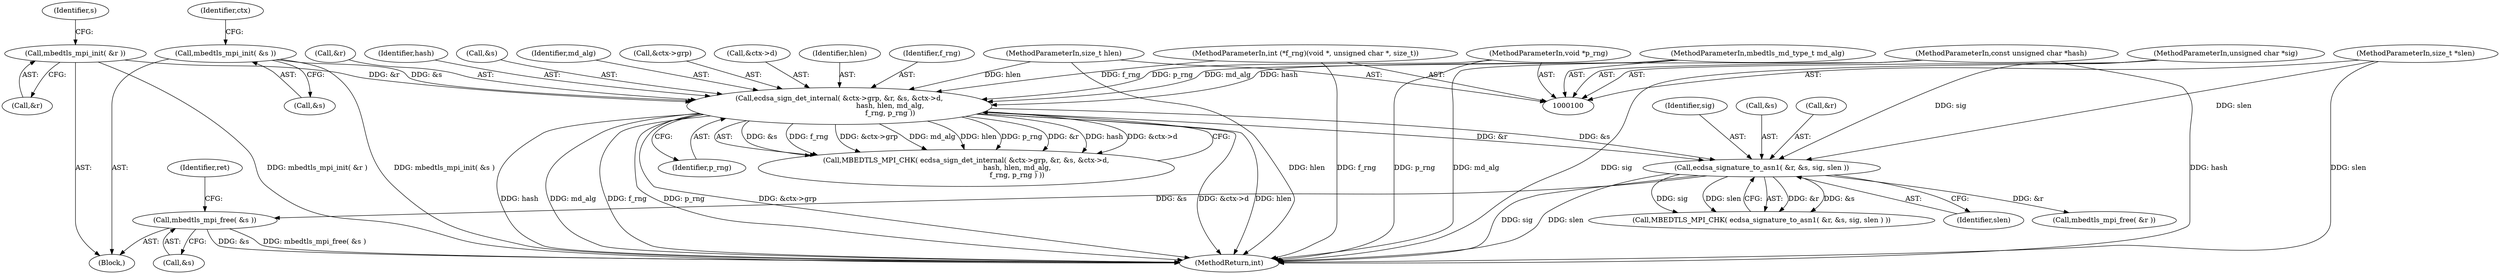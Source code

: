 digraph "0_mbedtls_298a43a77ec0ed2c19a8c924ddd8571ef3e65dfd_1@API" {
"1000150" [label="(Call,mbedtls_mpi_free( &s ))"];
"1000139" [label="(Call,ecdsa_signature_to_asn1( &r, &s, sig, slen ))"];
"1000120" [label="(Call,ecdsa_sign_det_internal( &ctx->grp, &r, &s, &ctx->d,\n                                              hash, hlen, md_alg,\n                                              f_rng, p_rng ))"];
"1000113" [label="(Call,mbedtls_mpi_init( &r ))"];
"1000116" [label="(Call,mbedtls_mpi_init( &s ))"];
"1000103" [label="(MethodParameterIn,const unsigned char *hash)"];
"1000104" [label="(MethodParameterIn,size_t hlen)"];
"1000102" [label="(MethodParameterIn,mbedtls_md_type_t md_alg)"];
"1000107" [label="(MethodParameterIn,int (*f_rng)(void *, unsigned char *, size_t))"];
"1000108" [label="(MethodParameterIn,void *p_rng)"];
"1000105" [label="(MethodParameterIn,unsigned char *sig)"];
"1000106" [label="(MethodParameterIn,size_t *slen)"];
"1000114" [label="(Call,&r)"];
"1000137" [label="(Identifier,p_rng)"];
"1000134" [label="(Identifier,hlen)"];
"1000136" [label="(Identifier,f_rng)"];
"1000151" [label="(Call,&s)"];
"1000123" [label="(Identifier,ctx)"];
"1000113" [label="(Call,mbedtls_mpi_init( &r ))"];
"1000125" [label="(Call,&r)"];
"1000117" [label="(Call,&s)"];
"1000104" [label="(MethodParameterIn,size_t hlen)"];
"1000107" [label="(MethodParameterIn,int (*f_rng)(void *, unsigned char *, size_t))"];
"1000133" [label="(Identifier,hash)"];
"1000145" [label="(Identifier,slen)"];
"1000116" [label="(Call,mbedtls_mpi_init( &s ))"];
"1000120" [label="(Call,ecdsa_sign_det_internal( &ctx->grp, &r, &s, &ctx->d,\n                                              hash, hlen, md_alg,\n                                              f_rng, p_rng ))"];
"1000127" [label="(Call,&s)"];
"1000144" [label="(Identifier,sig)"];
"1000142" [label="(Call,&s)"];
"1000103" [label="(MethodParameterIn,const unsigned char *hash)"];
"1000147" [label="(Call,mbedtls_mpi_free( &r ))"];
"1000150" [label="(Call,mbedtls_mpi_free( &s ))"];
"1000118" [label="(Identifier,s)"];
"1000140" [label="(Call,&r)"];
"1000108" [label="(MethodParameterIn,void *p_rng)"];
"1000135" [label="(Identifier,md_alg)"];
"1000139" [label="(Call,ecdsa_signature_to_asn1( &r, &s, sig, slen ))"];
"1000121" [label="(Call,&ctx->grp)"];
"1000119" [label="(Call,MBEDTLS_MPI_CHK( ecdsa_sign_det_internal( &ctx->grp, &r, &s, &ctx->d,\n                                              hash, hlen, md_alg,\n                                              f_rng, p_rng ) ))"];
"1000129" [label="(Call,&ctx->d)"];
"1000155" [label="(MethodReturn,int)"];
"1000138" [label="(Call,MBEDTLS_MPI_CHK( ecdsa_signature_to_asn1( &r, &s, sig, slen ) ))"];
"1000105" [label="(MethodParameterIn,unsigned char *sig)"];
"1000109" [label="(Block,)"];
"1000154" [label="(Identifier,ret)"];
"1000106" [label="(MethodParameterIn,size_t *slen)"];
"1000102" [label="(MethodParameterIn,mbedtls_md_type_t md_alg)"];
"1000150" -> "1000109"  [label="AST: "];
"1000150" -> "1000151"  [label="CFG: "];
"1000151" -> "1000150"  [label="AST: "];
"1000154" -> "1000150"  [label="CFG: "];
"1000150" -> "1000155"  [label="DDG: mbedtls_mpi_free( &s )"];
"1000150" -> "1000155"  [label="DDG: &s"];
"1000139" -> "1000150"  [label="DDG: &s"];
"1000139" -> "1000138"  [label="AST: "];
"1000139" -> "1000145"  [label="CFG: "];
"1000140" -> "1000139"  [label="AST: "];
"1000142" -> "1000139"  [label="AST: "];
"1000144" -> "1000139"  [label="AST: "];
"1000145" -> "1000139"  [label="AST: "];
"1000138" -> "1000139"  [label="CFG: "];
"1000139" -> "1000155"  [label="DDG: sig"];
"1000139" -> "1000155"  [label="DDG: slen"];
"1000139" -> "1000138"  [label="DDG: &r"];
"1000139" -> "1000138"  [label="DDG: &s"];
"1000139" -> "1000138"  [label="DDG: sig"];
"1000139" -> "1000138"  [label="DDG: slen"];
"1000120" -> "1000139"  [label="DDG: &r"];
"1000120" -> "1000139"  [label="DDG: &s"];
"1000105" -> "1000139"  [label="DDG: sig"];
"1000106" -> "1000139"  [label="DDG: slen"];
"1000139" -> "1000147"  [label="DDG: &r"];
"1000120" -> "1000119"  [label="AST: "];
"1000120" -> "1000137"  [label="CFG: "];
"1000121" -> "1000120"  [label="AST: "];
"1000125" -> "1000120"  [label="AST: "];
"1000127" -> "1000120"  [label="AST: "];
"1000129" -> "1000120"  [label="AST: "];
"1000133" -> "1000120"  [label="AST: "];
"1000134" -> "1000120"  [label="AST: "];
"1000135" -> "1000120"  [label="AST: "];
"1000136" -> "1000120"  [label="AST: "];
"1000137" -> "1000120"  [label="AST: "];
"1000119" -> "1000120"  [label="CFG: "];
"1000120" -> "1000155"  [label="DDG: &ctx->grp"];
"1000120" -> "1000155"  [label="DDG: &ctx->d"];
"1000120" -> "1000155"  [label="DDG: hlen"];
"1000120" -> "1000155"  [label="DDG: hash"];
"1000120" -> "1000155"  [label="DDG: md_alg"];
"1000120" -> "1000155"  [label="DDG: f_rng"];
"1000120" -> "1000155"  [label="DDG: p_rng"];
"1000120" -> "1000119"  [label="DDG: &s"];
"1000120" -> "1000119"  [label="DDG: f_rng"];
"1000120" -> "1000119"  [label="DDG: &ctx->grp"];
"1000120" -> "1000119"  [label="DDG: md_alg"];
"1000120" -> "1000119"  [label="DDG: hlen"];
"1000120" -> "1000119"  [label="DDG: p_rng"];
"1000120" -> "1000119"  [label="DDG: &r"];
"1000120" -> "1000119"  [label="DDG: hash"];
"1000120" -> "1000119"  [label="DDG: &ctx->d"];
"1000113" -> "1000120"  [label="DDG: &r"];
"1000116" -> "1000120"  [label="DDG: &s"];
"1000103" -> "1000120"  [label="DDG: hash"];
"1000104" -> "1000120"  [label="DDG: hlen"];
"1000102" -> "1000120"  [label="DDG: md_alg"];
"1000107" -> "1000120"  [label="DDG: f_rng"];
"1000108" -> "1000120"  [label="DDG: p_rng"];
"1000113" -> "1000109"  [label="AST: "];
"1000113" -> "1000114"  [label="CFG: "];
"1000114" -> "1000113"  [label="AST: "];
"1000118" -> "1000113"  [label="CFG: "];
"1000113" -> "1000155"  [label="DDG: mbedtls_mpi_init( &r )"];
"1000116" -> "1000109"  [label="AST: "];
"1000116" -> "1000117"  [label="CFG: "];
"1000117" -> "1000116"  [label="AST: "];
"1000123" -> "1000116"  [label="CFG: "];
"1000116" -> "1000155"  [label="DDG: mbedtls_mpi_init( &s )"];
"1000103" -> "1000100"  [label="AST: "];
"1000103" -> "1000155"  [label="DDG: hash"];
"1000104" -> "1000100"  [label="AST: "];
"1000104" -> "1000155"  [label="DDG: hlen"];
"1000102" -> "1000100"  [label="AST: "];
"1000102" -> "1000155"  [label="DDG: md_alg"];
"1000107" -> "1000100"  [label="AST: "];
"1000107" -> "1000155"  [label="DDG: f_rng"];
"1000108" -> "1000100"  [label="AST: "];
"1000108" -> "1000155"  [label="DDG: p_rng"];
"1000105" -> "1000100"  [label="AST: "];
"1000105" -> "1000155"  [label="DDG: sig"];
"1000106" -> "1000100"  [label="AST: "];
"1000106" -> "1000155"  [label="DDG: slen"];
}
